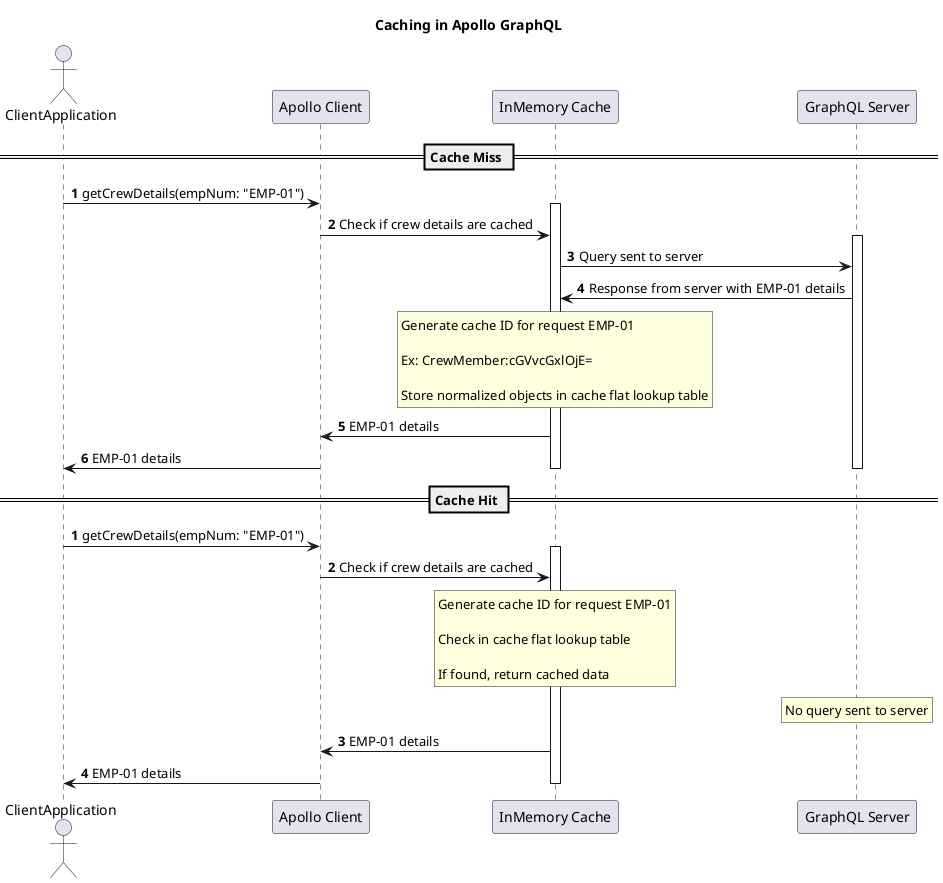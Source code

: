 @startuml
title Caching in Apollo GraphQL
actor ClientApplication as user

participant "Apollo Client" as apolloClient
participant "InMemory Cache" as inMemoryCache
participant "GraphQL Server" as graphQLServer

== Cache Miss ==
autonumber
user-> apolloClient:getCrewDetails(empNum: "EMP-01")
activate inMemoryCache
apolloClient-> inMemoryCache:Check if crew details are cached
activate graphQLServer
inMemoryCache-> graphQLServer :Query sent to server
'userCore->userCore:compare passwords
'userCore-> userCore: generate a unique token
graphQLServer-> inMemoryCache:Response from server with EMP-01 details
rnote over inMemoryCache
 Generate cache ID for request EMP-01

 Ex: CrewMember:cGVvcGxlOjE=

 Store normalized objects in cache flat lookup table
endrnote
inMemoryCache-> apolloClient:EMP-01 details
apolloClient-> user:EMP-01 details
deactivate graphQLServer
deactivate inMemoryCache
deactivate apolloClient

== Cache Hit ==
autonumber
user-> apolloClient:getCrewDetails(empNum: "EMP-01")
activate inMemoryCache
apolloClient-> inMemoryCache:Check if crew details are cached
rnote over inMemoryCache
 Generate cache ID for request EMP-01

 Check in cache flat lookup table

 If found, return cached data
endrnote
rnote over graphQLServer
 No query sent to server
endrnote
inMemoryCache-> apolloClient:EMP-01 details
apolloClient-> user:EMP-01 details
deactivate graphQLServer
deactivate inMemoryCache
deactivate apolloClient
@enduml